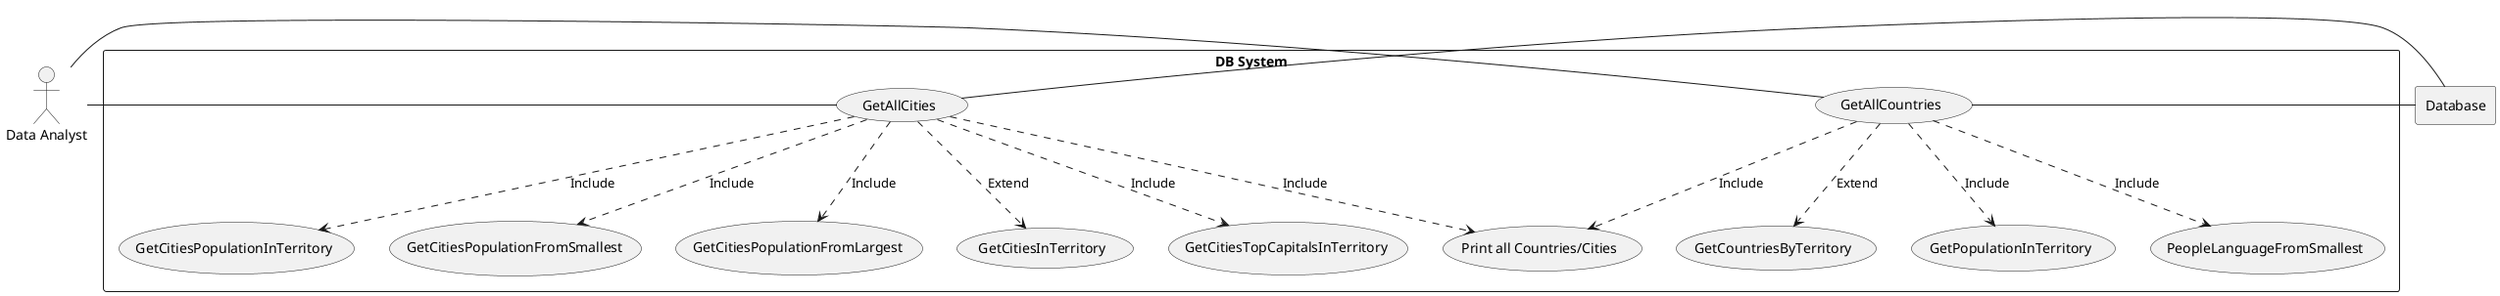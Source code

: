@startuml

actor DA as "Data Analyst"

rectangle Database

rectangle "DB System" {

    usecase UC1 as "GetAllCountries"

    usecase UC2 as "GetAllCities"

    usecase UC3 as "GetCountriesByTerritory"

    usecase UC4 as "GetPopulationInTerritory"

    usecase UC5 as "PeopleLanguageFromSmallest"

    usecase UC6 as "Print all Countries/Cities"

    usecase UC7 as "GetCitiesPopulationFromSmallest"

    usecase UC8 as "GetCitiesPopulationFromLargest"

    usecase UC9 as "GetCitiesInTerritory"

    usecase UC10 as "GetCitiesTopCapitalsInTerritory"

    usecase UC11 as "GetCitiesPopulationInTerritory"


    DA - UC1
    DA - UC2

    UC1 ..> UC3 : Extend
    UC1 ..> UC4 : Include
    UC1 ..> UC5 : Include
    UC1 ..> UC6 : Include

    UC2 ..> UC9 : Extend
    UC2 ..> UC6 : Include
    UC2 ..> UC8 : Include
    UC2 ..> UC10 : Include
    UC2 ..> UC11 : Include
    UC2 ..> UC7 : Include


    UC1 - Database
    UC2 - Database
}

@enduml